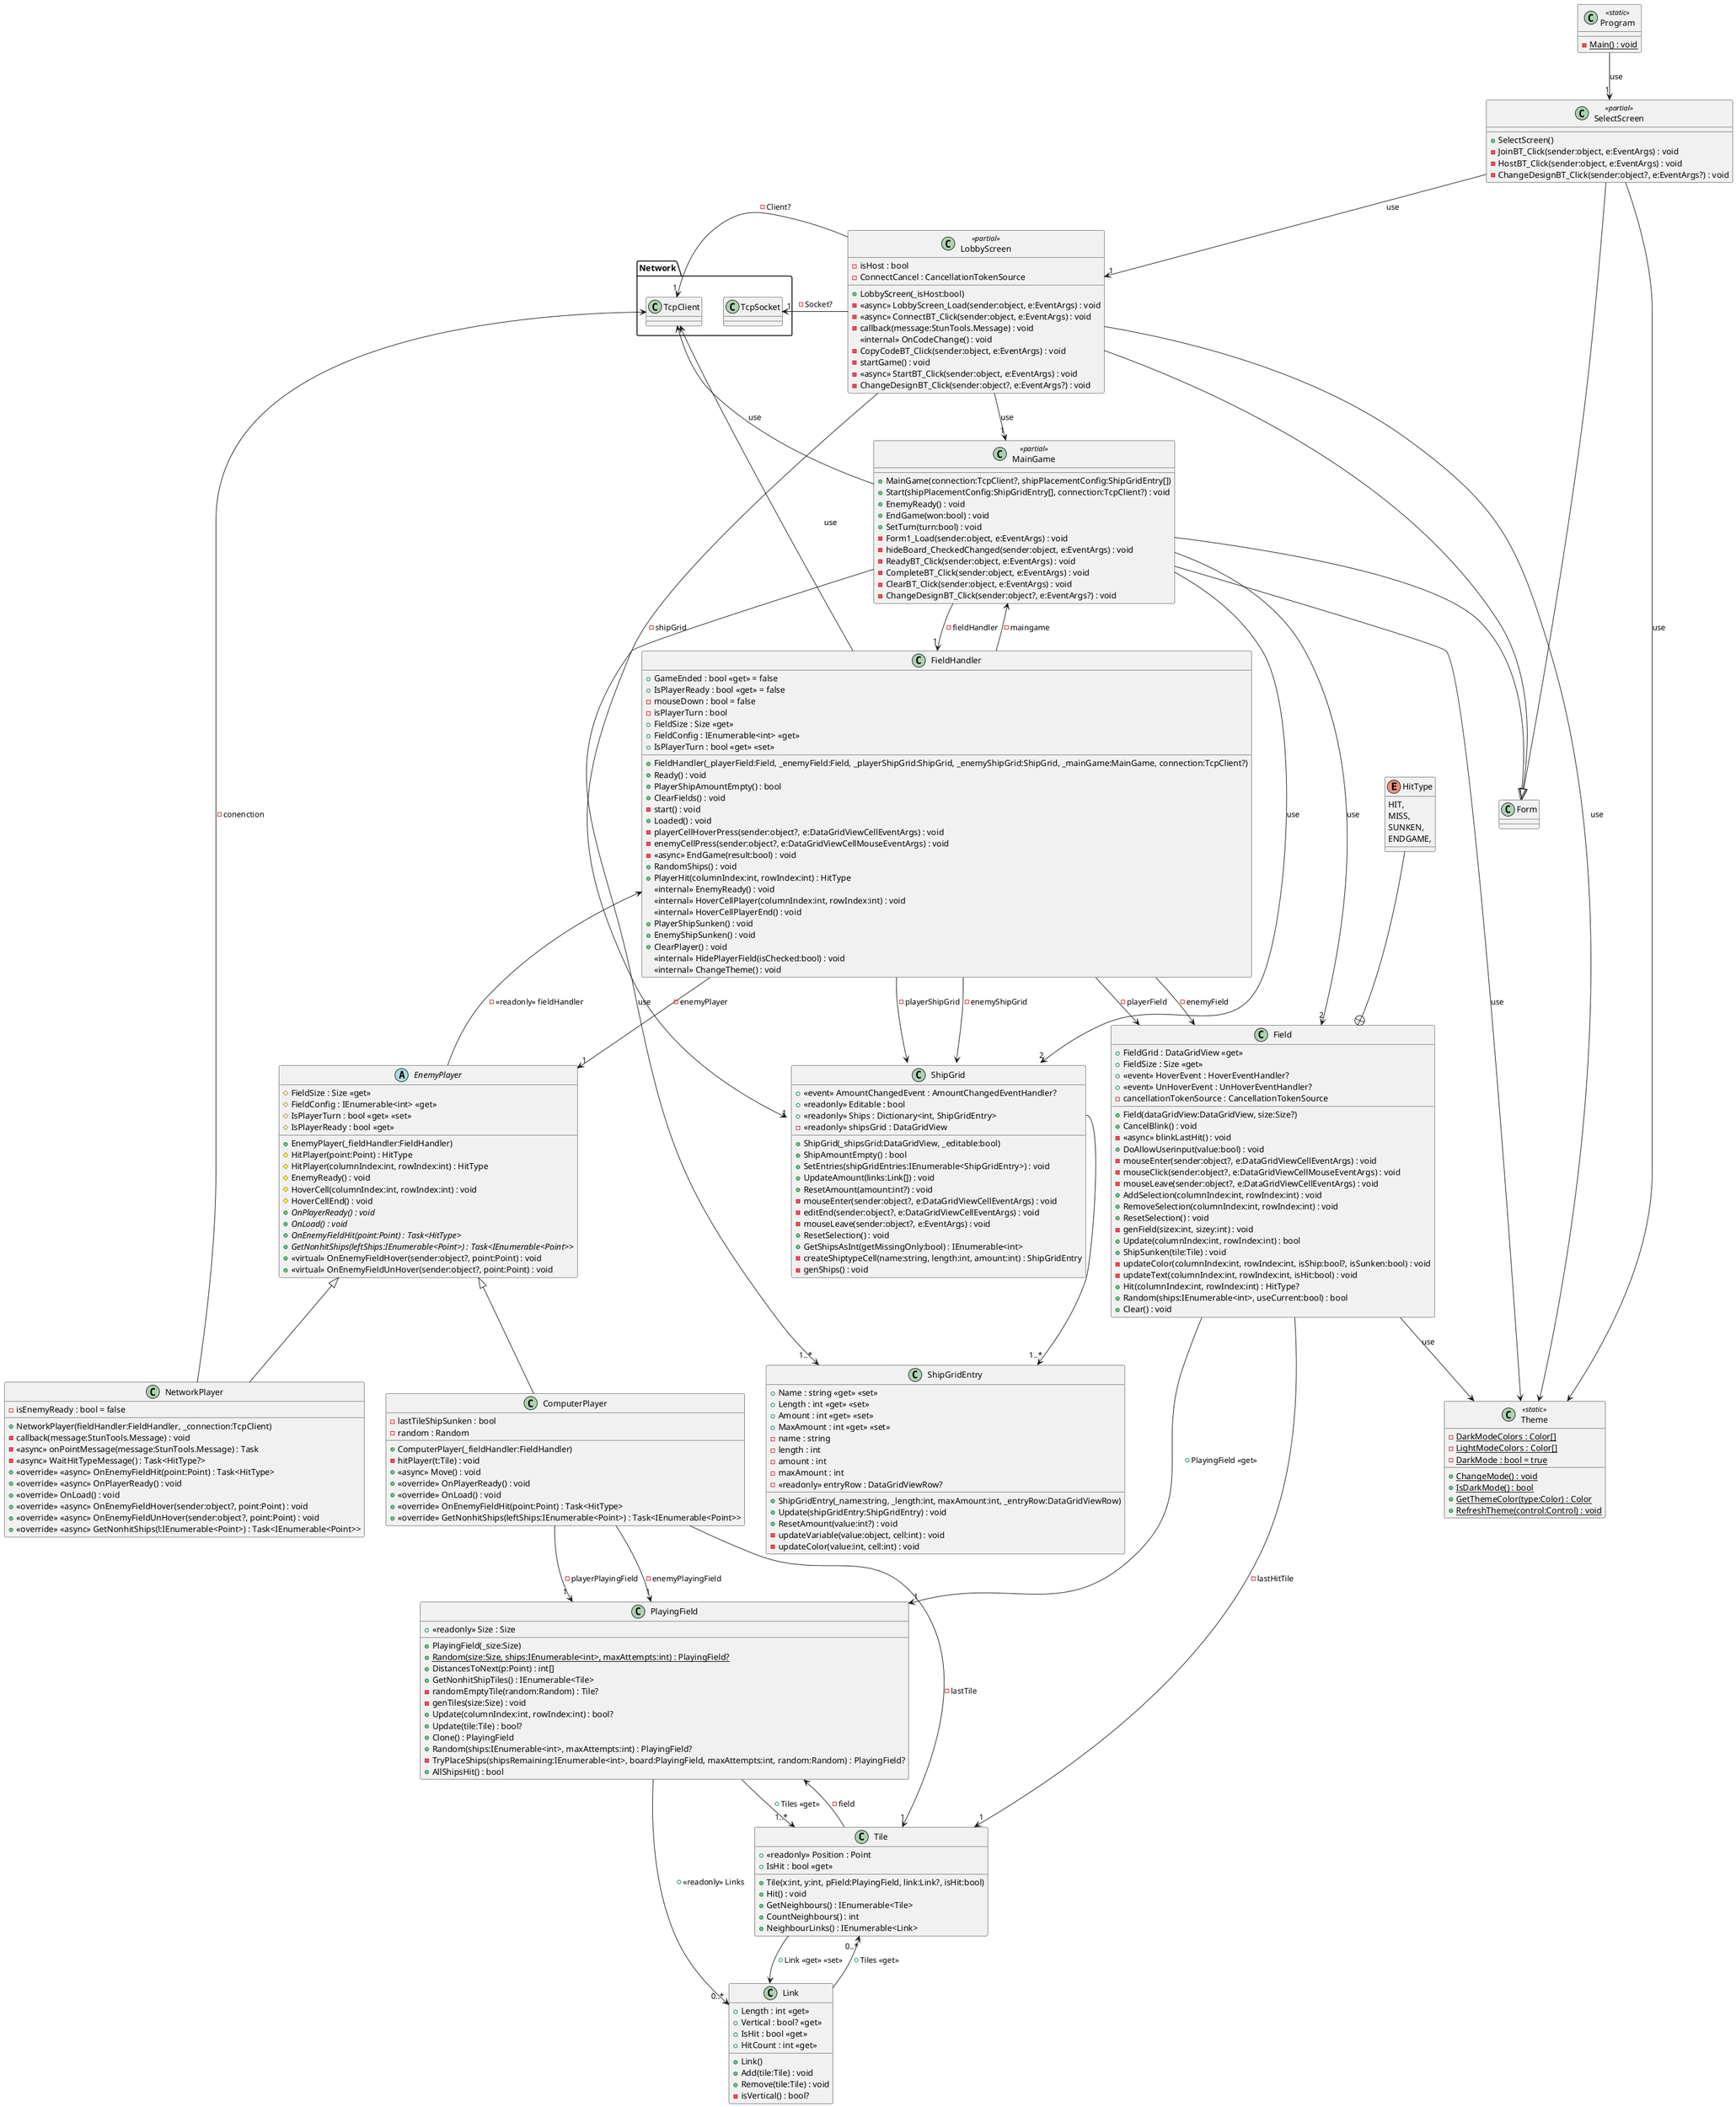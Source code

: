@startuml GFS_Spiel


class ComputerPlayer {
    - lastTileShipSunken : bool
    - random : Random
    + ComputerPlayer(_fieldHandler:FieldHandler)
    - hitPlayer(t:Tile) : void
    + <<async>> Move() : void
    + <<override>> OnPlayerReady() : void
    + <<override>> OnLoad() : void
    + <<override>> OnEnemyFieldHit(point:Point) : Task<HitType>
    + <<override>> GetNonhitShips(leftShips:IEnumerable<Point>) : Task<IEnumerable<Point>>
}
EnemyPlayer <|-- ComputerPlayer
abstract class EnemyPlayer {
    # FieldSize : Size <<get>>
    # FieldConfig : IEnumerable<int> <<get>>
    # IsPlayerTurn : bool <<get>> <<set>>
    # IsPlayerReady : bool <<get>>
    + EnemyPlayer(_fieldHandler:FieldHandler)
    # HitPlayer(point:Point) : HitType
    # HitPlayer(columnIndex:int, rowIndex:int) : HitType
    # EnemyReady() : void
    # HoverCell(columnIndex:int, rowIndex:int) : void
    # HoverCellEnd() : void
    + {abstract} OnPlayerReady() : void
    + {abstract} OnLoad() : void
    + {abstract} OnEnemyFieldHit(point:Point) : Task<HitType>
    + {abstract} GetNonhitShips(leftShips:IEnumerable<Point>) : Task<IEnumerable<Point>>
    + <<virtual>> OnEnemyFieldHover(sender:object?, point:Point) : void
    + <<virtual>> OnEnemyFieldUnHover(sender:object?, point:Point) : void
}
class NetworkPlayer {
    - isEnemyReady : bool = false
    + NetworkPlayer(fieldHandler:FieldHandler, _connection:TcpClient)
    - callback(message:StunTools.Message) : void
    - <<async>> onPointMessage(message:StunTools.Message) : Task
    - <<async>> WaitHitTypeMessage() : Task<HitType?>
    + <<override>> <<async>> OnEnemyFieldHit(point:Point) : Task<HitType>
    + <<override>> <<async>> OnPlayerReady() : void
    + <<override>> OnLoad() : void
    + <<override>> <<async>> OnEnemyFieldHover(sender:object?, point:Point) : void
    + <<override>> <<async>> OnEnemyFieldUnHover(sender:object?, point:Point) : void
    + <<override>> <<async>> GetNonhitShips(l:IEnumerable<Point>) : Task<IEnumerable<Point>>
}
EnemyPlayer <|-- NetworkPlayer
class Field $filds{
    + FieldGrid : DataGridView <<get>>
    + FieldSize : Size <<get>>
    +  <<event>> HoverEvent : HoverEventHandler? 
    +  <<event>> UnHoverEvent : UnHoverEventHandler? 
    - cancellationTokenSource : CancellationTokenSource
    + Field(dataGridView:DataGridView, size:Size?)
    + CancelBlink() : void
    - <<async>> blinkLastHit() : void
    + DoAllowUserinput(value:bool) : void
    - mouseEnter(sender:object?, e:DataGridViewCellEventArgs) : void
    - mouseClick(sender:object?, e:DataGridViewCellMouseEventArgs) : void
    - mouseLeave(sender:object?, e:DataGridViewCellEventArgs) : void
    + AddSelection(columnIndex:int, rowIndex:int) : void
    + RemoveSelection(columnIndex:int, rowIndex:int) : void
    + ResetSelection() : void
    - genField(sizex:int, sizey:int) : void
    + Update(columnIndex:int, rowIndex:int) : bool
    + ShipSunken(tile:Tile) : void
    - updateColor(columnIndex:int, rowIndex:int, isShip:bool?, isSunken:bool) : void
    - updateText(columnIndex:int, rowIndex:int, isHit:bool) : void
    + Hit(columnIndex:int, rowIndex:int) : HitType?
    + Random(ships:IEnumerable<int>, useCurrent:bool) : bool
    + Clear() : void
}
enum HitType {
    HIT,
    MISS,
    SUNKEN,
    ENDGAME,
}
HitType --+ Field
class FieldHandler {
    + GameEnded : bool <<get>> = false
    + IsPlayerReady : bool <<get>> = false
    - mouseDown : bool = false
    - isPlayerTurn : bool
    + FieldSize : Size <<get>>
    + FieldConfig : IEnumerable<int> <<get>>
    + IsPlayerTurn : bool <<get>> <<set>>
    + FieldHandler(_playerField:Field, _enemyField:Field, _playerShipGrid:ShipGrid, _enemyShipGrid:ShipGrid, _mainGame:MainGame, connection:TcpClient?)
    + Ready() : void
    + PlayerShipAmountEmpty() : bool
    + ClearFields() : void
    - start() : void
    + Loaded() : void
    - playerCellHoverPress(sender:object?, e:DataGridViewCellEventArgs) : void
    - enemyCellPress(sender:object?, e:DataGridViewCellMouseEventArgs) : void
    - <<async>> EndGame(result:bool) : void
    + RandomShips() : void
    + PlayerHit(columnIndex:int, rowIndex:int) : HitType
    <<internal>> EnemyReady() : void
    <<internal>> HoverCellPlayer(columnIndex:int, rowIndex:int) : void
    <<internal>> HoverCellPlayerEnd() : void
    + PlayerShipSunken() : void
    + EnemyShipSunken() : void
    + ClearPlayer() : void
    <<internal>> HidePlayerField(isChecked:bool) : void
    <<internal>> ChangeTheme() : void
}
class PlayingField {
    + <<readonly>> Size : Size
    + PlayingField(_size:Size)
    + {static} Random(size:Size, ships:IEnumerable<int>, maxAttempts:int) : PlayingField?
    + DistancesToNext(p:Point) : int[]
    + GetNonhitShipTiles() : IEnumerable<Tile>
    - randomEmptyTile(random:Random) : Tile?
    - genTiles(size:Size) : void
    + Update(columnIndex:int, rowIndex:int) : bool?
    + Update(tile:Tile) : bool?
    + Clone() : PlayingField
    + Random(ships:IEnumerable<int>, maxAttempts:int) : PlayingField?
    - TryPlaceShips(shipsRemaining:IEnumerable<int>, board:PlayingField, maxAttempts:int, random:Random) : PlayingField?
    + AllShipsHit() : bool
}
class Tile {
    + <<readonly>> Position : Point
    + IsHit : bool <<get>>
    + Tile(x:int, y:int, pField:PlayingField, link:Link?, isHit:bool)
    + Hit() : void
    + GetNeighbours() : IEnumerable<Tile>
    + CountNeighbours() : int
    + NeighbourLinks() : IEnumerable<Link>
}
class Link {
    + Length : int <<get>>
    + Vertical : bool? <<get>>
    + IsHit : bool <<get>>
    + HitCount : int <<get>>
    + Link()
    + Add(tile:Tile) : void
    + Remove(tile:Tile) : void
    - isVertical() : bool?
}
class LobbyScreen <<partial>> {
    - isHost : bool
    - ConnectCancel : CancellationTokenSource
    + LobbyScreen(_isHost:bool)
    - <<async>> LobbyScreen_Load(sender:object, e:EventArgs) : void
    - <<async>> ConnectBT_Click(sender:object, e:EventArgs) : void
    - callback(message:StunTools.Message) : void
    <<internal>> OnCodeChange() : void
    - CopyCodeBT_Click(sender:object, e:EventArgs) : void
    - startGame() : void
    - <<async>> StartBT_Click(sender:object, e:EventArgs) : void
    - ChangeDesignBT_Click(sender:object?, e:EventArgs?) : void
}
class MainGame <<partial>> {
    + MainGame(connection:TcpClient?, shipPlacementConfig:ShipGridEntry[])
    + Start(shipPlacementConfig:ShipGridEntry[], connection:TcpClient?) : void
    + EnemyReady() : void
    + EndGame(won:bool) : void
    + SetTurn(turn:bool) : void
    - Form1_Load(sender:object, e:EventArgs) : void
    - hideBoard_CheckedChanged(sender:object, e:EventArgs) : void
    - ReadyBT_Click(sender:object, e:EventArgs) : void
    - CompleteBT_Click(sender:object, e:EventArgs) : void
    - ClearBT_Click(sender:object, e:EventArgs) : void
    - ChangeDesignBT_Click(sender:object?, e:EventArgs?) : void
}
class Program <<static>> {
    {static} - Main() : void
}
class Theme <<static>> {
    {static} - DarkModeColors : Color[]
    {static} - LightModeColors : Color[]
    {static} - DarkMode : bool = true
    + {static} ChangeMode() : void
    + {static} IsDarkMode() : bool
    + {static} GetThemeColor(type:Color) : Color
    + {static} RefreshTheme(control:Control) : void
}
class SelectScreen <<partial>> {
    + SelectScreen()
    - JoinBT_Click(sender:object, e:EventArgs) : void
    - HostBT_Click(sender:object, e:EventArgs) : void
    - ChangeDesignBT_Click(sender:object?, e:EventArgs?) : void
}
class ShipGrid {
    +  <<event>> AmountChangedEvent : AmountChangedEventHandler? 
    + <<readonly>> Editable : bool
    + <<readonly>> Ships : Dictionary<int, ShipGridEntry>
    - <<readonly>> shipsGrid : DataGridView
    + ShipGrid(_shipsGrid:DataGridView, _editable:bool)
    + ShipAmountEmpty() : bool
    + SetEntries(shipGridEntries:IEnumerable<ShipGridEntry>) : void
    + UpdateAmount(links:Link[]) : void
    + ResetAmount(amount:int?) : void
    - mouseEnter(sender:object?, e:DataGridViewCellEventArgs) : void
    - editEnd(sender:object?, e:DataGridViewCellEventArgs) : void
    - mouseLeave(sender:object?, e:EventArgs) : void
    + ResetSelection() : void
    + GetShipsAsInt(getMissingOnly:bool) : IEnumerable<int>
    - createShiptypeCell(name:string, length:int, amount:int) : ShipGridEntry
    - genShips() : void
}
class ShipGridEntry {
    + Name : string <<get>> <<set>>
    + Length : int <<get>> <<set>>
    + Amount : int <<get>> <<set>>
    + MaxAmount : int <<get>> <<set>>
    - name : string
    - length : int
    - amount : int
    - maxAmount : int
    - <<readonly>> entryRow : DataGridViewRow?
    + ShipGridEntry(_name:string, _length:int, maxAmount:int, _entryRow:DataGridViewRow)
    + Update(shipGridEntry:ShipGridEntry) : void
    + ResetAmount(value:int?) : void
    - updateVariable(value:object, cell:int) : void
    - updateColor(value:int, cell:int) : void
}

package Network {
    class TcpClient
    class TcpSocket
}
Program --> "1" SelectScreen : use

class Form{}

skinparam groupInheritance 3
LobbyScreen     --|>    Form
MainGame        --|>    Form
SelectScreen    --|>    Form


LobbyScreen --> "1" ShipGrid : "- shipGrid" 
LobbyScreen --> "1" TcpSocket : "- Socket?"
LobbyScreen -->"1" MainGame : use
LobbyScreen --> Theme:use

MainGame --> "1" FieldHandler :"- fieldHandler"
MainGame --> "1..*" ShipGridEntry : use
MainGame --> Theme:use
MainGame --> "2" Field : use
MainGame --> "2" ShipGrid : use
 
SelectScreen --> "1" LobbyScreen:use
SelectScreen --> Theme:use

ShipGrid::Ships --> "1..*" ShipGridEntry

TcpClient "1" <-- LobbyScreen : "- Client?"
TcpClient <-- MainGame : use
TcpClient <-- FieldHandler : use
TcpClient <-- NetworkPlayer : "- conenction"

FieldHandler --> Field : "- playerField"
FieldHandler --> Field : "- enemyField"
FieldHandler --> MainGame :"- maingame"
FieldHandler --> ShipGrid : "- playerShipGrid"
FieldHandler --> ShipGrid : "- enemyShipGrid"
FieldHandler --> "1" EnemyPlayer : "- enemyPlayer"

EnemyPlayer --> FieldHandler : "- <<readonly>> fieldHandler"

ComputerPlayer --> "1" PlayingField : "- playerPlayingField"
ComputerPlayer --> "1" PlayingField : "- enemyPlayingField"
ComputerPlayer --> "1" Tile : "- lastTile"

Field --> "1" PlayingField : "+ PlayingField <<get>>"
Field --> "1" Tile : "- lastHitTile"
Field --> Theme: use

PlayingField --> "1..*" Tile : "+ Tiles <<get>>"
PlayingField --> "0..*" Link : "+ <<readonly>> Links"

Link --> "0..*" Tile : "+ Tiles <<get>>"

Tile --> Link : "+ Link <<get>> <<set>>"
Tile --> PlayingField : "- field"




@enduml